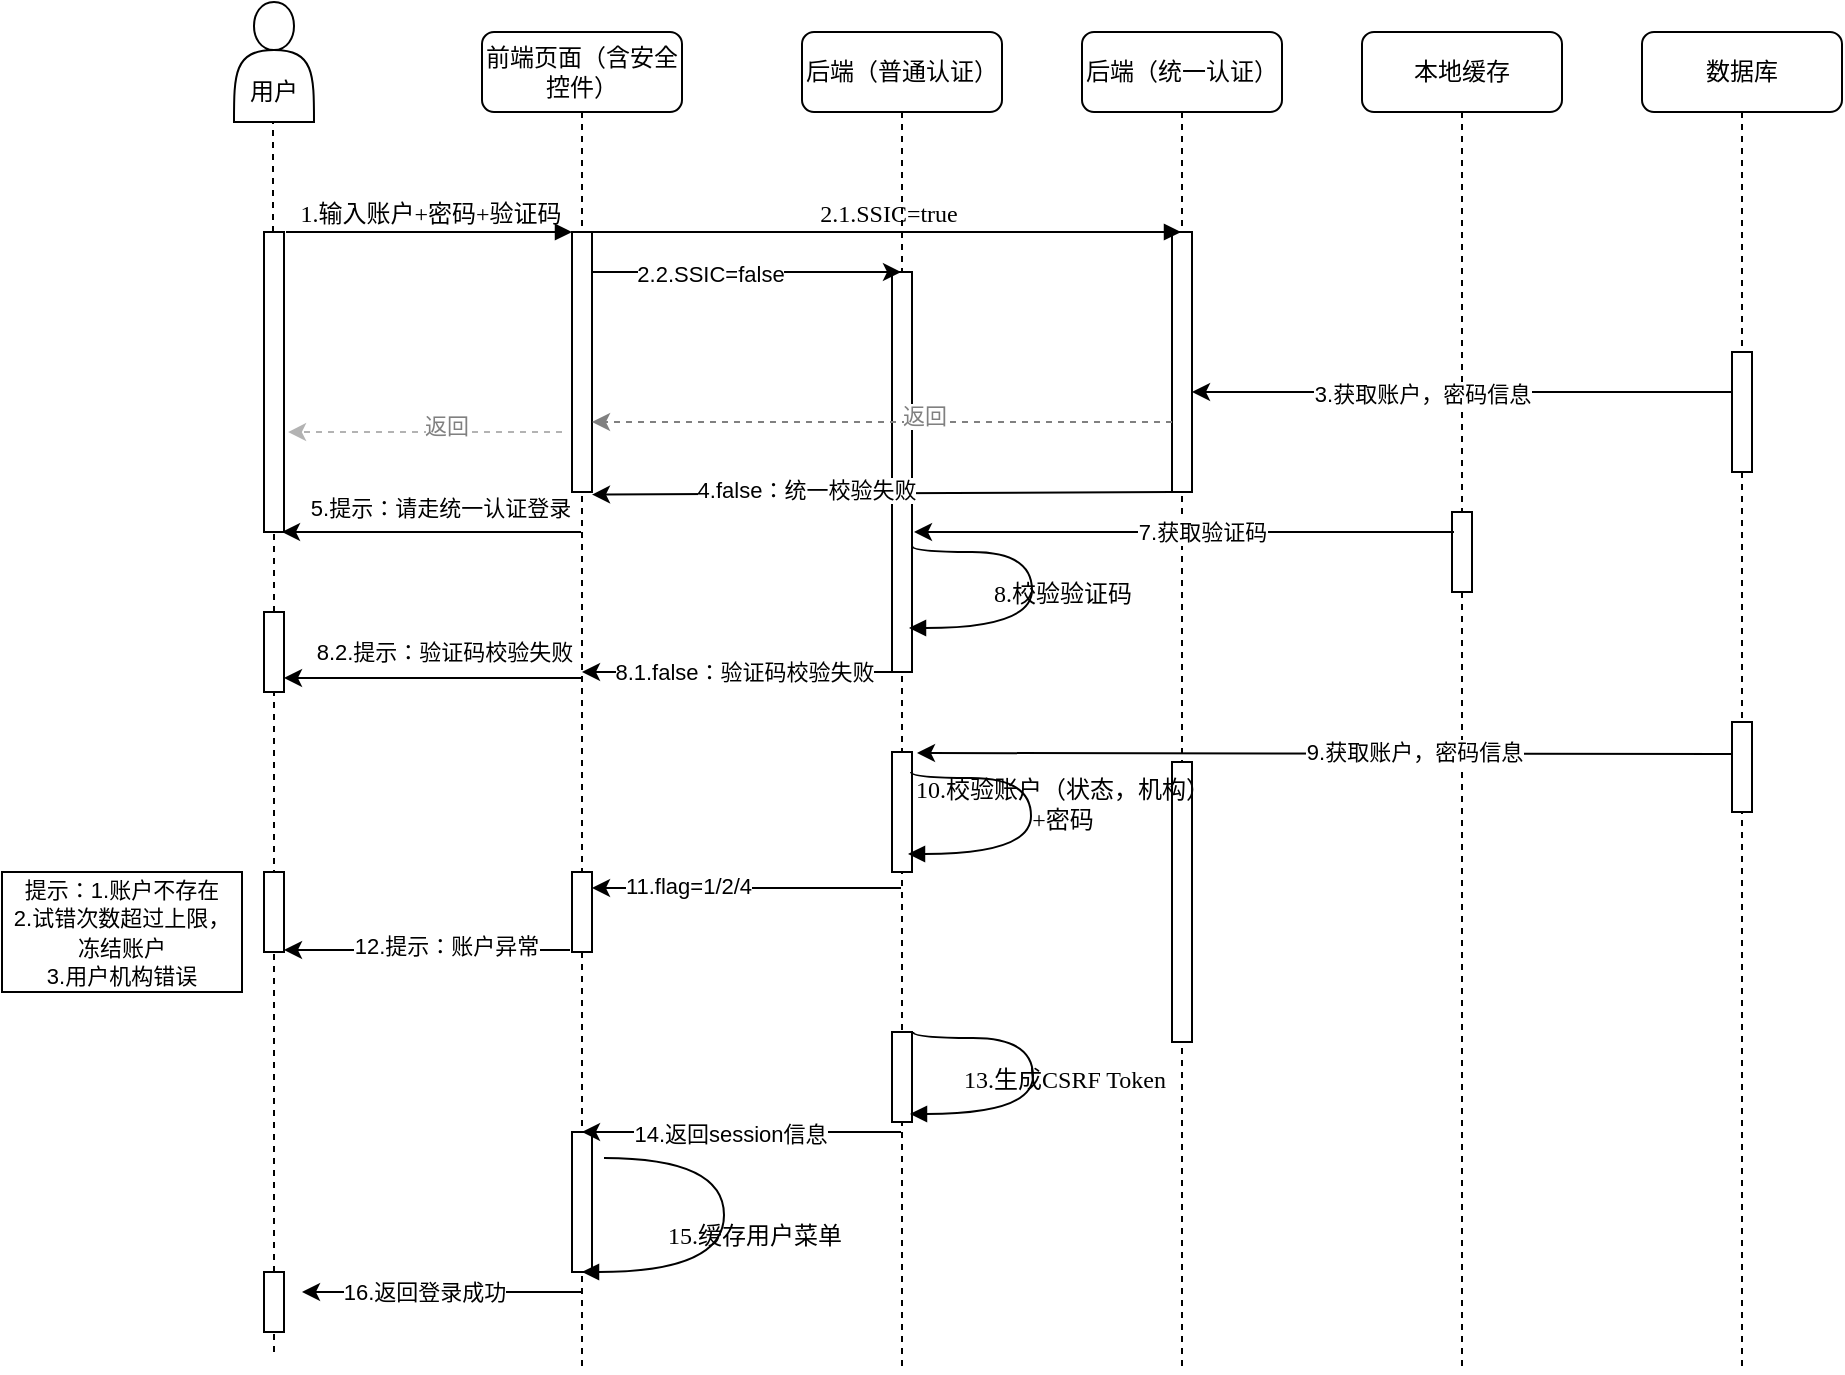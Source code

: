 <mxfile version="14.1.2" type="github">
  <diagram name="Page-1" id="13e1069c-82ec-6db2-03f1-153e76fe0fe0">
    <mxGraphModel dx="946" dy="557" grid="1" gridSize="10" guides="1" tooltips="1" connect="1" arrows="1" fold="1" page="1" pageScale="1" pageWidth="1100" pageHeight="850" background="#ffffff" math="0" shadow="0">
      <root>
        <mxCell id="0" />
        <mxCell id="1" parent="0" />
        <mxCell id="7baba1c4bc27f4b0-2" value="前端页面（含安全控件）" style="shape=umlLifeline;perimeter=lifelinePerimeter;whiteSpace=wrap;html=1;container=1;collapsible=0;recursiveResize=0;outlineConnect=0;rounded=1;shadow=0;comic=0;labelBackgroundColor=none;strokeWidth=1;fontFamily=Verdana;fontSize=12;align=center;" parent="1" vertex="1">
          <mxGeometry x="240" y="80" width="100" height="670" as="geometry" />
        </mxCell>
        <mxCell id="7baba1c4bc27f4b0-10" value="" style="html=1;points=[];perimeter=orthogonalPerimeter;rounded=0;shadow=0;comic=0;labelBackgroundColor=none;strokeWidth=1;fontFamily=Verdana;fontSize=12;align=center;" parent="7baba1c4bc27f4b0-2" vertex="1">
          <mxGeometry x="45" y="100" width="10" height="130" as="geometry" />
        </mxCell>
        <mxCell id="o5Eu3LO5c0bUn5PRLswJ-51" value="" style="html=1;points=[];perimeter=orthogonalPerimeter;rounded=0;shadow=0;comic=0;labelBackgroundColor=none;strokeWidth=1;fontFamily=Verdana;fontSize=12;align=center;" vertex="1" parent="7baba1c4bc27f4b0-2">
          <mxGeometry x="45" y="420" width="10" height="40" as="geometry" />
        </mxCell>
        <mxCell id="o5Eu3LO5c0bUn5PRLswJ-64" value="" style="html=1;points=[];perimeter=orthogonalPerimeter;rounded=0;shadow=0;comic=0;labelBackgroundColor=none;strokeWidth=1;fontFamily=Verdana;fontSize=12;align=center;" vertex="1" parent="7baba1c4bc27f4b0-2">
          <mxGeometry x="45" y="550" width="10" height="70" as="geometry" />
        </mxCell>
        <mxCell id="7baba1c4bc27f4b0-3" value="后端（普通认证）" style="shape=umlLifeline;perimeter=lifelinePerimeter;whiteSpace=wrap;html=1;container=1;collapsible=0;recursiveResize=0;outlineConnect=0;rounded=1;shadow=0;comic=0;labelBackgroundColor=none;strokeWidth=1;fontFamily=Verdana;fontSize=12;align=center;" parent="1" vertex="1">
          <mxGeometry x="400" y="80" width="100" height="670" as="geometry" />
        </mxCell>
        <mxCell id="7baba1c4bc27f4b0-13" value="" style="html=1;points=[];perimeter=orthogonalPerimeter;rounded=0;shadow=0;comic=0;labelBackgroundColor=none;strokeWidth=1;fontFamily=Verdana;fontSize=12;align=center;" parent="7baba1c4bc27f4b0-3" vertex="1">
          <mxGeometry x="45" y="120" width="10" height="200" as="geometry" />
        </mxCell>
        <mxCell id="o5Eu3LO5c0bUn5PRLswJ-44" value="" style="html=1;points=[];perimeter=orthogonalPerimeter;rounded=0;shadow=0;comic=0;labelBackgroundColor=none;strokeWidth=1;fontFamily=Verdana;fontSize=12;align=center;" vertex="1" parent="7baba1c4bc27f4b0-3">
          <mxGeometry x="45" y="360" width="10" height="60" as="geometry" />
        </mxCell>
        <mxCell id="o5Eu3LO5c0bUn5PRLswJ-60" value="" style="html=1;points=[];perimeter=orthogonalPerimeter;rounded=0;shadow=0;comic=0;labelBackgroundColor=none;strokeWidth=1;fontFamily=Verdana;fontSize=12;align=center;" vertex="1" parent="7baba1c4bc27f4b0-3">
          <mxGeometry x="45" y="500" width="10" height="45" as="geometry" />
        </mxCell>
        <mxCell id="7baba1c4bc27f4b0-4" value="后端（统一认证）" style="shape=umlLifeline;perimeter=lifelinePerimeter;whiteSpace=wrap;html=1;container=1;collapsible=0;recursiveResize=0;outlineConnect=0;rounded=1;shadow=0;comic=0;labelBackgroundColor=none;strokeWidth=1;fontFamily=Verdana;fontSize=12;align=center;" parent="1" vertex="1">
          <mxGeometry x="540" y="80" width="100" height="670" as="geometry" />
        </mxCell>
        <mxCell id="7baba1c4bc27f4b0-16" value="" style="html=1;points=[];perimeter=orthogonalPerimeter;rounded=0;shadow=0;comic=0;labelBackgroundColor=none;strokeWidth=1;fontFamily=Verdana;fontSize=12;align=center;" parent="7baba1c4bc27f4b0-4" vertex="1">
          <mxGeometry x="45" y="100" width="10" height="130" as="geometry" />
        </mxCell>
        <mxCell id="7baba1c4bc27f4b0-5" value="本地缓存" style="shape=umlLifeline;perimeter=lifelinePerimeter;whiteSpace=wrap;html=1;container=1;collapsible=0;recursiveResize=0;outlineConnect=0;rounded=1;shadow=0;comic=0;labelBackgroundColor=none;strokeWidth=1;fontFamily=Verdana;fontSize=12;align=center;" parent="1" vertex="1">
          <mxGeometry x="680" y="80" width="100" height="670" as="geometry" />
        </mxCell>
        <mxCell id="7baba1c4bc27f4b0-19" value="" style="html=1;points=[];perimeter=orthogonalPerimeter;rounded=0;shadow=0;comic=0;labelBackgroundColor=none;strokeWidth=1;fontFamily=Verdana;fontSize=12;align=center;" parent="7baba1c4bc27f4b0-5" vertex="1">
          <mxGeometry x="45" y="240" width="10" height="40" as="geometry" />
        </mxCell>
        <mxCell id="7baba1c4bc27f4b0-6" value="数据库" style="shape=umlLifeline;perimeter=lifelinePerimeter;whiteSpace=wrap;html=1;container=1;collapsible=0;recursiveResize=0;outlineConnect=0;rounded=1;shadow=0;comic=0;labelBackgroundColor=none;strokeWidth=1;fontFamily=Verdana;fontSize=12;align=center;" parent="1" vertex="1">
          <mxGeometry x="820" y="80" width="100" height="670" as="geometry" />
        </mxCell>
        <mxCell id="o5Eu3LO5c0bUn5PRLswJ-22" value="" style="html=1;points=[];perimeter=orthogonalPerimeter;rounded=0;shadow=0;comic=0;labelBackgroundColor=none;strokeWidth=1;fontFamily=Verdana;fontSize=12;align=center;" vertex="1" parent="7baba1c4bc27f4b0-6">
          <mxGeometry x="45" y="160" width="10" height="60" as="geometry" />
        </mxCell>
        <mxCell id="o5Eu3LO5c0bUn5PRLswJ-47" value="" style="html=1;points=[];perimeter=orthogonalPerimeter;rounded=0;shadow=0;comic=0;labelBackgroundColor=none;strokeWidth=1;fontFamily=Verdana;fontSize=12;align=center;" vertex="1" parent="7baba1c4bc27f4b0-6">
          <mxGeometry x="45" y="345" width="10" height="45" as="geometry" />
        </mxCell>
        <mxCell id="7baba1c4bc27f4b0-22" value="" style="html=1;points=[];perimeter=orthogonalPerimeter;rounded=0;shadow=0;comic=0;labelBackgroundColor=none;strokeWidth=1;fontFamily=Verdana;fontSize=12;align=center;" parent="1" vertex="1">
          <mxGeometry x="585" y="445" width="10" height="140" as="geometry" />
        </mxCell>
        <mxCell id="7baba1c4bc27f4b0-11" value="1.输入账户+密码+验证码" style="html=1;verticalAlign=bottom;endArrow=block;entryX=0;entryY=0;labelBackgroundColor=none;fontFamily=Verdana;fontSize=12;edgeStyle=elbowEdgeStyle;elbow=vertical;exitX=1.1;exitY=0;exitDx=0;exitDy=0;exitPerimeter=0;" parent="1" source="o5Eu3LO5c0bUn5PRLswJ-26" target="7baba1c4bc27f4b0-10" edge="1">
          <mxGeometry relative="1" as="geometry">
            <mxPoint x="150" y="180" as="sourcePoint" />
          </mxGeometry>
        </mxCell>
        <mxCell id="7baba1c4bc27f4b0-14" value="2.1.SSIC=true" style="html=1;verticalAlign=bottom;endArrow=block;labelBackgroundColor=none;fontFamily=Verdana;fontSize=12;edgeStyle=elbowEdgeStyle;elbow=vertical;" parent="1" source="7baba1c4bc27f4b0-10" target="7baba1c4bc27f4b0-4" edge="1">
          <mxGeometry relative="1" as="geometry">
            <mxPoint x="370" y="200" as="sourcePoint" />
            <Array as="points">
              <mxPoint x="430" y="180" />
              <mxPoint x="560" y="180" />
            </Array>
          </mxGeometry>
        </mxCell>
        <mxCell id="o5Eu3LO5c0bUn5PRLswJ-3" value="&lt;br&gt;&lt;br&gt;用户" style="shape=actor;whiteSpace=wrap;html=1;" vertex="1" parent="1">
          <mxGeometry x="116" y="65" width="40" height="60" as="geometry" />
        </mxCell>
        <mxCell id="o5Eu3LO5c0bUn5PRLswJ-9" value="" style="endArrow=none;dashed=1;html=1;" edge="1" parent="1" source="o5Eu3LO5c0bUn5PRLswJ-26">
          <mxGeometry width="50" height="50" relative="1" as="geometry">
            <mxPoint x="136" y="660" as="sourcePoint" />
            <mxPoint x="135.5" y="125" as="targetPoint" />
          </mxGeometry>
        </mxCell>
        <mxCell id="o5Eu3LO5c0bUn5PRLswJ-12" value="" style="endArrow=classic;html=1;strokeColor=#000000;" edge="1" parent="1" source="7baba1c4bc27f4b0-10" target="7baba1c4bc27f4b0-3">
          <mxGeometry width="50" height="50" relative="1" as="geometry">
            <mxPoint x="300" y="200" as="sourcePoint" />
            <mxPoint x="350" y="180" as="targetPoint" />
            <Array as="points">
              <mxPoint x="370" y="200" />
              <mxPoint x="400" y="200" />
            </Array>
          </mxGeometry>
        </mxCell>
        <mxCell id="o5Eu3LO5c0bUn5PRLswJ-14" value="2.2.SSIC=false" style="edgeLabel;html=1;align=center;verticalAlign=middle;resizable=0;points=[];" vertex="1" connectable="0" parent="o5Eu3LO5c0bUn5PRLswJ-12">
          <mxGeometry x="-0.241" y="-1" relative="1" as="geometry">
            <mxPoint as="offset" />
          </mxGeometry>
        </mxCell>
        <mxCell id="o5Eu3LO5c0bUn5PRLswJ-15" value="" style="endArrow=classic;html=1;strokeColor=#000000;entryX=1;entryY=1.01;entryDx=0;entryDy=0;entryPerimeter=0;" edge="1" parent="1" source="7baba1c4bc27f4b0-16" target="7baba1c4bc27f4b0-10">
          <mxGeometry width="50" height="50" relative="1" as="geometry">
            <mxPoint x="590" y="281" as="sourcePoint" />
            <mxPoint x="430" y="280" as="targetPoint" />
          </mxGeometry>
        </mxCell>
        <mxCell id="o5Eu3LO5c0bUn5PRLswJ-16" value="4.false：统一校验失败" style="edgeLabel;html=1;align=center;verticalAlign=middle;resizable=0;points=[];" vertex="1" connectable="0" parent="o5Eu3LO5c0bUn5PRLswJ-15">
          <mxGeometry x="0.261" y="-2" relative="1" as="geometry">
            <mxPoint as="offset" />
          </mxGeometry>
        </mxCell>
        <mxCell id="o5Eu3LO5c0bUn5PRLswJ-21" value="" style="endArrow=classic;html=1;strokeColor=#000000;" edge="1" parent="1">
          <mxGeometry width="50" height="50" relative="1" as="geometry">
            <mxPoint x="805" y="260" as="sourcePoint" />
            <mxPoint x="595" y="260" as="targetPoint" />
            <Array as="points">
              <mxPoint x="870" y="260" />
            </Array>
          </mxGeometry>
        </mxCell>
        <mxCell id="o5Eu3LO5c0bUn5PRLswJ-24" value="3.获取账户，密码信息" style="edgeLabel;html=1;align=center;verticalAlign=middle;resizable=0;points=[];" vertex="1" connectable="0" parent="o5Eu3LO5c0bUn5PRLswJ-21">
          <mxGeometry x="0.482" y="1" relative="1" as="geometry">
            <mxPoint x="27" as="offset" />
          </mxGeometry>
        </mxCell>
        <mxCell id="o5Eu3LO5c0bUn5PRLswJ-25" value="" style="endArrow=classic;html=1;strokeColor=#000000;" edge="1" parent="1" source="7baba1c4bc27f4b0-2">
          <mxGeometry width="50" height="50" relative="1" as="geometry">
            <mxPoint x="230" y="360" as="sourcePoint" />
            <mxPoint x="140" y="330" as="targetPoint" />
            <Array as="points">
              <mxPoint x="210" y="330" />
            </Array>
          </mxGeometry>
        </mxCell>
        <mxCell id="o5Eu3LO5c0bUn5PRLswJ-28" value="5.提示：请走统一认证登录" style="edgeLabel;html=1;align=center;verticalAlign=middle;resizable=0;points=[];" vertex="1" connectable="0" parent="o5Eu3LO5c0bUn5PRLswJ-25">
          <mxGeometry x="-0.05" y="2" relative="1" as="geometry">
            <mxPoint y="-14" as="offset" />
          </mxGeometry>
        </mxCell>
        <mxCell id="o5Eu3LO5c0bUn5PRLswJ-26" value="" style="html=1;points=[];perimeter=orthogonalPerimeter;rounded=0;shadow=0;comic=0;labelBackgroundColor=none;strokeWidth=1;fontFamily=Verdana;fontSize=12;align=center;" vertex="1" parent="1">
          <mxGeometry x="131" y="180" width="10" height="150" as="geometry" />
        </mxCell>
        <mxCell id="o5Eu3LO5c0bUn5PRLswJ-27" value="" style="endArrow=none;dashed=1;html=1;" edge="1" parent="1" source="o5Eu3LO5c0bUn5PRLswJ-39" target="o5Eu3LO5c0bUn5PRLswJ-26">
          <mxGeometry width="50" height="50" relative="1" as="geometry">
            <mxPoint x="136" y="660" as="sourcePoint" />
            <mxPoint x="135.5" y="125" as="targetPoint" />
          </mxGeometry>
        </mxCell>
        <mxCell id="o5Eu3LO5c0bUn5PRLswJ-29" value="" style="endArrow=classic;html=1;strokeColor=#000000;exitX=0.5;exitY=0.25;exitDx=0;exitDy=0;exitPerimeter=0;" edge="1" parent="1">
          <mxGeometry width="50" height="50" relative="1" as="geometry">
            <mxPoint x="726" y="330" as="sourcePoint" />
            <mxPoint x="456" y="330" as="targetPoint" />
            <Array as="points">
              <mxPoint x="646" y="330" />
            </Array>
          </mxGeometry>
        </mxCell>
        <mxCell id="o5Eu3LO5c0bUn5PRLswJ-30" value="7.获取验证码" style="edgeLabel;html=1;align=center;verticalAlign=middle;resizable=0;points=[];" vertex="1" connectable="0" parent="o5Eu3LO5c0bUn5PRLswJ-29">
          <mxGeometry x="0.696" y="-1" relative="1" as="geometry">
            <mxPoint x="103" y="1" as="offset" />
          </mxGeometry>
        </mxCell>
        <mxCell id="o5Eu3LO5c0bUn5PRLswJ-31" value="" style="endArrow=classic;html=1;strokeColor=#000000;" edge="1" parent="1">
          <mxGeometry width="50" height="50" relative="1" as="geometry">
            <mxPoint x="820" y="441" as="sourcePoint" />
            <mxPoint x="457.5" y="440.5" as="targetPoint" />
            <Array as="points">
              <mxPoint x="870" y="441" />
            </Array>
          </mxGeometry>
        </mxCell>
        <mxCell id="o5Eu3LO5c0bUn5PRLswJ-32" value="9.获取账户，密码信息" style="edgeLabel;html=1;align=center;verticalAlign=middle;resizable=0;points=[];" vertex="1" connectable="0" parent="o5Eu3LO5c0bUn5PRLswJ-31">
          <mxGeometry x="0.482" y="1" relative="1" as="geometry">
            <mxPoint x="127.99" y="-1.65" as="offset" />
          </mxGeometry>
        </mxCell>
        <mxCell id="o5Eu3LO5c0bUn5PRLswJ-36" value="8.校验验证码" style="html=1;verticalAlign=bottom;endArrow=block;labelBackgroundColor=none;fontFamily=Verdana;fontSize=12;elbow=vertical;edgeStyle=orthogonalEdgeStyle;curved=1;exitX=1;exitY=0.685;exitDx=0;exitDy=0;exitPerimeter=0;" edge="1" parent="1" source="7baba1c4bc27f4b0-13">
          <mxGeometry x="0.145" y="15" relative="1" as="geometry">
            <mxPoint x="460" y="340" as="sourcePoint" />
            <mxPoint x="453.5" y="378" as="targetPoint" />
            <Array as="points">
              <mxPoint x="455" y="340" />
              <mxPoint x="515" y="340" />
              <mxPoint x="515" y="378" />
            </Array>
            <mxPoint as="offset" />
          </mxGeometry>
        </mxCell>
        <mxCell id="o5Eu3LO5c0bUn5PRLswJ-37" value="" style="endArrow=classic;html=1;strokeColor=#000000;exitX=0.3;exitY=0.995;exitDx=0;exitDy=0;exitPerimeter=0;" edge="1" parent="1" target="7baba1c4bc27f4b0-2">
          <mxGeometry width="50" height="50" relative="1" as="geometry">
            <mxPoint x="448" y="400" as="sourcePoint" />
            <mxPoint x="300" y="401" as="targetPoint" />
          </mxGeometry>
        </mxCell>
        <mxCell id="o5Eu3LO5c0bUn5PRLswJ-38" value="8.1.false：验证码校验失败" style="edgeLabel;html=1;align=center;verticalAlign=middle;resizable=0;points=[];" vertex="1" connectable="0" parent="o5Eu3LO5c0bUn5PRLswJ-37">
          <mxGeometry x="0.603" y="-1" relative="1" as="geometry">
            <mxPoint x="49" y="1" as="offset" />
          </mxGeometry>
        </mxCell>
        <mxCell id="o5Eu3LO5c0bUn5PRLswJ-39" value="" style="html=1;points=[];perimeter=orthogonalPerimeter;rounded=0;shadow=0;comic=0;labelBackgroundColor=none;strokeWidth=1;fontFamily=Verdana;fontSize=12;align=center;" vertex="1" parent="1">
          <mxGeometry x="131" y="370" width="10" height="40" as="geometry" />
        </mxCell>
        <mxCell id="o5Eu3LO5c0bUn5PRLswJ-40" value="" style="endArrow=none;dashed=1;html=1;" edge="1" parent="1" source="o5Eu3LO5c0bUn5PRLswJ-67" target="o5Eu3LO5c0bUn5PRLswJ-39">
          <mxGeometry width="50" height="50" relative="1" as="geometry">
            <mxPoint x="136" y="740" as="sourcePoint" />
            <mxPoint x="136" y="330" as="targetPoint" />
          </mxGeometry>
        </mxCell>
        <mxCell id="o5Eu3LO5c0bUn5PRLswJ-42" value="" style="endArrow=classic;html=1;strokeColor=#000000;entryX=1;entryY=0.825;entryDx=0;entryDy=0;entryPerimeter=0;" edge="1" parent="1" source="7baba1c4bc27f4b0-2" target="o5Eu3LO5c0bUn5PRLswJ-39">
          <mxGeometry width="50" height="50" relative="1" as="geometry">
            <mxPoint x="520" y="460" as="sourcePoint" />
            <mxPoint x="570" y="410" as="targetPoint" />
          </mxGeometry>
        </mxCell>
        <mxCell id="o5Eu3LO5c0bUn5PRLswJ-43" value="8.2.提示：验证码校验失败" style="edgeLabel;html=1;align=center;verticalAlign=middle;resizable=0;points=[];" vertex="1" connectable="0" parent="o5Eu3LO5c0bUn5PRLswJ-42">
          <mxGeometry x="0.301" y="1" relative="1" as="geometry">
            <mxPoint x="27.5" y="-14" as="offset" />
          </mxGeometry>
        </mxCell>
        <mxCell id="o5Eu3LO5c0bUn5PRLswJ-50" value="10.校验账户（状态，机构）&lt;br&gt;+密码" style="html=1;verticalAlign=bottom;endArrow=block;labelBackgroundColor=none;fontFamily=Verdana;fontSize=12;elbow=vertical;edgeStyle=orthogonalEdgeStyle;curved=1;exitX=1;exitY=0.685;exitDx=0;exitDy=0;exitPerimeter=0;" edge="1" parent="1">
          <mxGeometry x="0.145" y="15" relative="1" as="geometry">
            <mxPoint x="454.5" y="450" as="sourcePoint" />
            <mxPoint x="453" y="491" as="targetPoint" />
            <Array as="points">
              <mxPoint x="454.5" y="453" />
              <mxPoint x="514.5" y="453" />
              <mxPoint x="514.5" y="491" />
            </Array>
            <mxPoint as="offset" />
          </mxGeometry>
        </mxCell>
        <mxCell id="o5Eu3LO5c0bUn5PRLswJ-54" value="" style="endArrow=classic;html=1;strokeColor=#000000;" edge="1" parent="1" source="7baba1c4bc27f4b0-3">
          <mxGeometry width="50" height="50" relative="1" as="geometry">
            <mxPoint x="444.5" y="508" as="sourcePoint" />
            <mxPoint x="295" y="508" as="targetPoint" />
          </mxGeometry>
        </mxCell>
        <mxCell id="o5Eu3LO5c0bUn5PRLswJ-55" value="11.flag=1/2/4" style="edgeLabel;html=1;align=center;verticalAlign=middle;resizable=0;points=[];" vertex="1" connectable="0" parent="o5Eu3LO5c0bUn5PRLswJ-54">
          <mxGeometry x="0.379" y="-1" relative="1" as="geometry">
            <mxPoint as="offset" />
          </mxGeometry>
        </mxCell>
        <mxCell id="o5Eu3LO5c0bUn5PRLswJ-56" value="" style="html=1;points=[];perimeter=orthogonalPerimeter;rounded=0;shadow=0;comic=0;labelBackgroundColor=none;strokeWidth=1;fontFamily=Verdana;fontSize=12;align=center;" vertex="1" parent="1">
          <mxGeometry x="131" y="500" width="10" height="40" as="geometry" />
        </mxCell>
        <mxCell id="o5Eu3LO5c0bUn5PRLswJ-57" value="" style="endArrow=classic;html=1;strokeColor=#000000;exitX=-0.1;exitY=0.975;exitDx=0;exitDy=0;exitPerimeter=0;" edge="1" parent="1" source="o5Eu3LO5c0bUn5PRLswJ-51" target="o5Eu3LO5c0bUn5PRLswJ-56">
          <mxGeometry width="50" height="50" relative="1" as="geometry">
            <mxPoint x="520" y="440" as="sourcePoint" />
            <mxPoint x="570" y="390" as="targetPoint" />
          </mxGeometry>
        </mxCell>
        <mxCell id="o5Eu3LO5c0bUn5PRLswJ-58" value="12.提示：账户异常" style="edgeLabel;html=1;align=center;verticalAlign=middle;resizable=0;points=[];" vertex="1" connectable="0" parent="o5Eu3LO5c0bUn5PRLswJ-57">
          <mxGeometry x="-0.132" y="-2" relative="1" as="geometry">
            <mxPoint as="offset" />
          </mxGeometry>
        </mxCell>
        <mxCell id="o5Eu3LO5c0bUn5PRLswJ-59" value="&lt;span style=&quot;font-size: 11px ; background-color: rgb(255 , 255 , 255)&quot;&gt;提示：1.账户不存在&lt;/span&gt;&lt;br style=&quot;font-size: 11px&quot;&gt;&lt;span style=&quot;font-size: 11px ; background-color: rgb(255 , 255 , 255)&quot;&gt;2.试错次数超过上限，冻结账户&lt;br&gt;&lt;/span&gt;&lt;span style=&quot;font-size: 11px ; background-color: rgb(255 , 255 , 255)&quot;&gt;3.用户机构错误&lt;/span&gt;" style="whiteSpace=wrap;html=1;" vertex="1" parent="1">
          <mxGeometry y="500" width="120" height="60" as="geometry" />
        </mxCell>
        <mxCell id="o5Eu3LO5c0bUn5PRLswJ-61" value="13.生成CSRF Token" style="html=1;verticalAlign=bottom;endArrow=block;labelBackgroundColor=none;fontFamily=Verdana;fontSize=12;elbow=vertical;edgeStyle=orthogonalEdgeStyle;curved=1;exitX=1;exitY=0.685;exitDx=0;exitDy=0;exitPerimeter=0;" edge="1" parent="1">
          <mxGeometry x="0.145" y="15" relative="1" as="geometry">
            <mxPoint x="455.5" y="580" as="sourcePoint" />
            <mxPoint x="454" y="621" as="targetPoint" />
            <Array as="points">
              <mxPoint x="455.5" y="583" />
              <mxPoint x="515.5" y="583" />
              <mxPoint x="515.5" y="621" />
            </Array>
            <mxPoint as="offset" />
          </mxGeometry>
        </mxCell>
        <mxCell id="o5Eu3LO5c0bUn5PRLswJ-62" value="" style="endArrow=classic;html=1;strokeColor=#000000;" edge="1" parent="1" source="7baba1c4bc27f4b0-3" target="7baba1c4bc27f4b0-2">
          <mxGeometry width="50" height="50" relative="1" as="geometry">
            <mxPoint x="540" y="600" as="sourcePoint" />
            <mxPoint x="590" y="550" as="targetPoint" />
            <Array as="points">
              <mxPoint x="330" y="630" />
            </Array>
          </mxGeometry>
        </mxCell>
        <mxCell id="o5Eu3LO5c0bUn5PRLswJ-63" value="14.返回session信息" style="edgeLabel;html=1;align=center;verticalAlign=middle;resizable=0;points=[];" vertex="1" connectable="0" parent="o5Eu3LO5c0bUn5PRLswJ-62">
          <mxGeometry x="0.094" y="1" relative="1" as="geometry">
            <mxPoint x="1" as="offset" />
          </mxGeometry>
        </mxCell>
        <mxCell id="o5Eu3LO5c0bUn5PRLswJ-65" value="15.缓存用户菜单" style="html=1;verticalAlign=bottom;endArrow=block;labelBackgroundColor=none;fontFamily=Verdana;fontSize=12;elbow=vertical;edgeStyle=orthogonalEdgeStyle;curved=1;" edge="1" parent="1" target="7baba1c4bc27f4b0-2">
          <mxGeometry x="0.145" y="15" relative="1" as="geometry">
            <mxPoint x="301" y="643" as="sourcePoint" />
            <mxPoint x="310" y="700" as="targetPoint" />
            <Array as="points">
              <mxPoint x="361" y="643" />
              <mxPoint x="361" y="700" />
            </Array>
            <mxPoint as="offset" />
          </mxGeometry>
        </mxCell>
        <mxCell id="o5Eu3LO5c0bUn5PRLswJ-67" value="" style="html=1;points=[];perimeter=orthogonalPerimeter;rounded=0;shadow=0;comic=0;labelBackgroundColor=none;strokeWidth=1;fontFamily=Verdana;fontSize=12;align=center;" vertex="1" parent="1">
          <mxGeometry x="131" y="700" width="10" height="30" as="geometry" />
        </mxCell>
        <mxCell id="o5Eu3LO5c0bUn5PRLswJ-68" value="" style="endArrow=none;dashed=1;html=1;" edge="1" parent="1" target="o5Eu3LO5c0bUn5PRLswJ-67">
          <mxGeometry width="50" height="50" relative="1" as="geometry">
            <mxPoint x="136" y="740" as="sourcePoint" />
            <mxPoint x="136" y="410" as="targetPoint" />
          </mxGeometry>
        </mxCell>
        <mxCell id="o5Eu3LO5c0bUn5PRLswJ-69" value="" style="endArrow=classic;html=1;strokeColor=#000000;" edge="1" parent="1" source="7baba1c4bc27f4b0-2">
          <mxGeometry width="50" height="50" relative="1" as="geometry">
            <mxPoint x="540" y="640" as="sourcePoint" />
            <mxPoint x="150" y="710" as="targetPoint" />
            <Array as="points">
              <mxPoint x="240" y="710" />
            </Array>
          </mxGeometry>
        </mxCell>
        <mxCell id="o5Eu3LO5c0bUn5PRLswJ-70" value="16.返回登录成功" style="edgeLabel;html=1;align=center;verticalAlign=middle;resizable=0;points=[];" vertex="1" connectable="0" parent="o5Eu3LO5c0bUn5PRLswJ-69">
          <mxGeometry x="0.67" y="-2" relative="1" as="geometry">
            <mxPoint x="37.5" y="2" as="offset" />
          </mxGeometry>
        </mxCell>
        <mxCell id="o5Eu3LO5c0bUn5PRLswJ-71" value="" style="endArrow=classic;html=1;dashed=1;strokeColor=#808080;" edge="1" parent="1">
          <mxGeometry width="50" height="50" relative="1" as="geometry">
            <mxPoint x="585" y="275" as="sourcePoint" />
            <mxPoint x="295" y="275" as="targetPoint" />
          </mxGeometry>
        </mxCell>
        <mxCell id="o5Eu3LO5c0bUn5PRLswJ-72" value="&lt;font color=&quot;#808080&quot;&gt;返回&lt;/font&gt;" style="edgeLabel;html=1;align=center;verticalAlign=middle;resizable=0;points=[];fontColor=#4D4D4D;" vertex="1" connectable="0" parent="o5Eu3LO5c0bUn5PRLswJ-71">
          <mxGeometry x="-0.145" y="-3" relative="1" as="geometry">
            <mxPoint as="offset" />
          </mxGeometry>
        </mxCell>
        <mxCell id="o5Eu3LO5c0bUn5PRLswJ-73" value="" style="endArrow=classic;html=1;dashed=1;strokeColor=#B3B3B3;entryX=1.2;entryY=0.667;entryDx=0;entryDy=0;entryPerimeter=0;" edge="1" parent="1" target="o5Eu3LO5c0bUn5PRLswJ-26">
          <mxGeometry width="50" height="50" relative="1" as="geometry">
            <mxPoint x="280" y="280" as="sourcePoint" />
            <mxPoint x="160" y="280" as="targetPoint" />
          </mxGeometry>
        </mxCell>
        <mxCell id="o5Eu3LO5c0bUn5PRLswJ-74" value="&lt;font color=&quot;#808080&quot;&gt;返回&lt;/font&gt;" style="edgeLabel;html=1;align=center;verticalAlign=middle;resizable=0;points=[];" vertex="1" connectable="0" parent="o5Eu3LO5c0bUn5PRLswJ-73">
          <mxGeometry x="-0.145" y="-3" relative="1" as="geometry">
            <mxPoint as="offset" />
          </mxGeometry>
        </mxCell>
      </root>
    </mxGraphModel>
  </diagram>
</mxfile>
